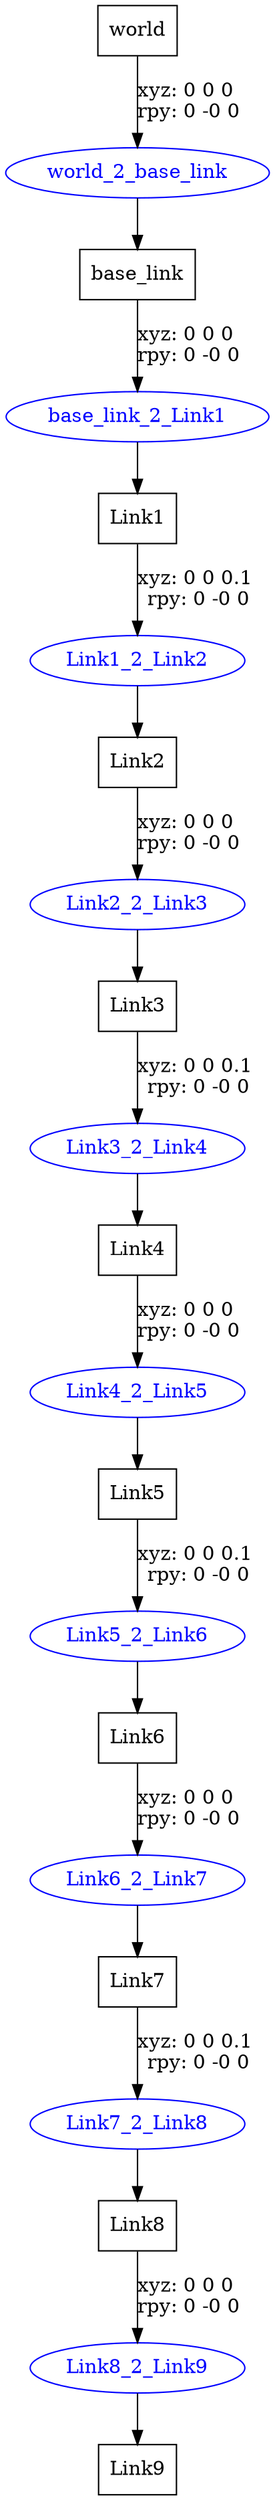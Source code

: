 digraph G {
node [shape=box];
"world" [label="world"];
"base_link" [label="base_link"];
"Link1" [label="Link1"];
"Link2" [label="Link2"];
"Link3" [label="Link3"];
"Link4" [label="Link4"];
"Link5" [label="Link5"];
"Link6" [label="Link6"];
"Link7" [label="Link7"];
"Link8" [label="Link8"];
"Link9" [label="Link9"];
node [shape=ellipse, color=blue, fontcolor=blue];
"world" -> "world_2_base_link" [label="xyz: 0 0 0 \nrpy: 0 -0 0"]
"world_2_base_link" -> "base_link"
"base_link" -> "base_link_2_Link1" [label="xyz: 0 0 0 \nrpy: 0 -0 0"]
"base_link_2_Link1" -> "Link1"
"Link1" -> "Link1_2_Link2" [label="xyz: 0 0 0.1 \nrpy: 0 -0 0"]
"Link1_2_Link2" -> "Link2"
"Link2" -> "Link2_2_Link3" [label="xyz: 0 0 0 \nrpy: 0 -0 0"]
"Link2_2_Link3" -> "Link3"
"Link3" -> "Link3_2_Link4" [label="xyz: 0 0 0.1 \nrpy: 0 -0 0"]
"Link3_2_Link4" -> "Link4"
"Link4" -> "Link4_2_Link5" [label="xyz: 0 0 0 \nrpy: 0 -0 0"]
"Link4_2_Link5" -> "Link5"
"Link5" -> "Link5_2_Link6" [label="xyz: 0 0 0.1 \nrpy: 0 -0 0"]
"Link5_2_Link6" -> "Link6"
"Link6" -> "Link6_2_Link7" [label="xyz: 0 0 0 \nrpy: 0 -0 0"]
"Link6_2_Link7" -> "Link7"
"Link7" -> "Link7_2_Link8" [label="xyz: 0 0 0.1 \nrpy: 0 -0 0"]
"Link7_2_Link8" -> "Link8"
"Link8" -> "Link8_2_Link9" [label="xyz: 0 0 0 \nrpy: 0 -0 0"]
"Link8_2_Link9" -> "Link9"
}
